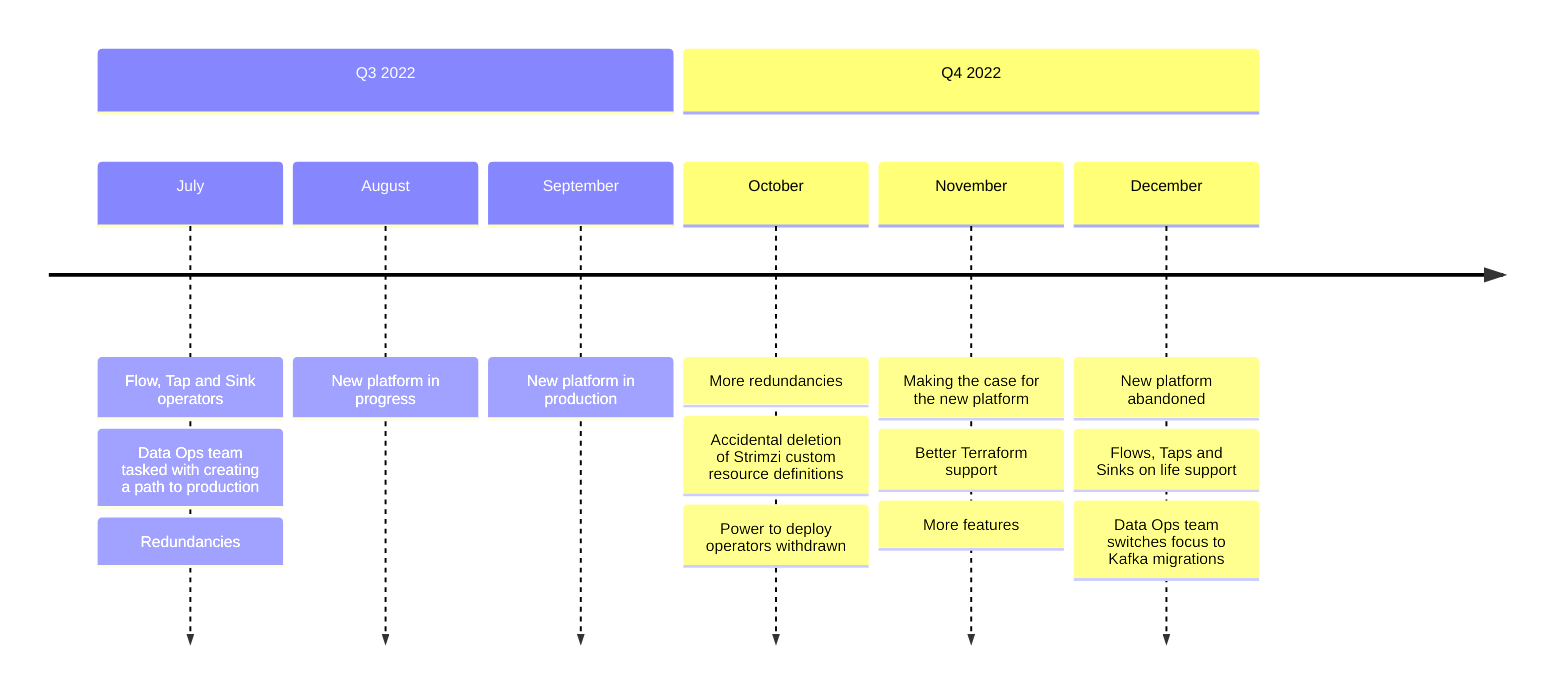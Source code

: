 ---

config:
  theme: default

---

timeline
    section Q3 2022
      July : Flow, Tap and Sink operators : Data Ops team tasked with creating a path to production : Redundancies
      August : New platform in progress
      September : New platform in production
    section Q4 2022
      October :  More redundancies : Accidental deletion of Strimzi custom resource definitions : Power to deploy operators withdrawn
      November : Making the case for the new platform : Better Terraform support : More features
      December : New platform abandoned : Flows, Taps and Sinks on life support : Data Ops team switches focus to Kafka migrations